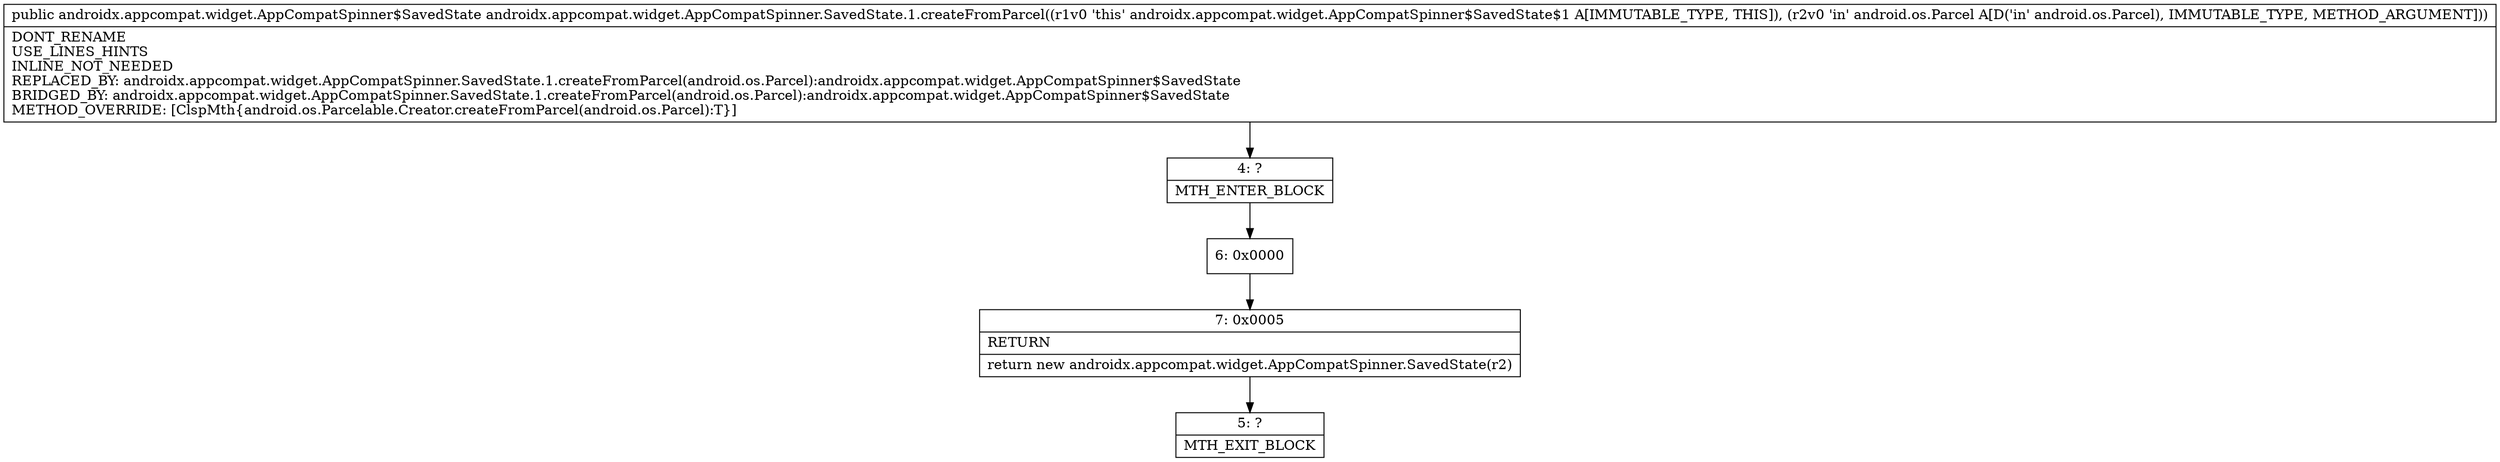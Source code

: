 digraph "CFG forandroidx.appcompat.widget.AppCompatSpinner.SavedState.1.createFromParcel(Landroid\/os\/Parcel;)Landroidx\/appcompat\/widget\/AppCompatSpinner$SavedState;" {
Node_4 [shape=record,label="{4\:\ ?|MTH_ENTER_BLOCK\l}"];
Node_6 [shape=record,label="{6\:\ 0x0000}"];
Node_7 [shape=record,label="{7\:\ 0x0005|RETURN\l|return new androidx.appcompat.widget.AppCompatSpinner.SavedState(r2)\l}"];
Node_5 [shape=record,label="{5\:\ ?|MTH_EXIT_BLOCK\l}"];
MethodNode[shape=record,label="{public androidx.appcompat.widget.AppCompatSpinner$SavedState androidx.appcompat.widget.AppCompatSpinner.SavedState.1.createFromParcel((r1v0 'this' androidx.appcompat.widget.AppCompatSpinner$SavedState$1 A[IMMUTABLE_TYPE, THIS]), (r2v0 'in' android.os.Parcel A[D('in' android.os.Parcel), IMMUTABLE_TYPE, METHOD_ARGUMENT]))  | DONT_RENAME\lUSE_LINES_HINTS\lINLINE_NOT_NEEDED\lREPLACED_BY: androidx.appcompat.widget.AppCompatSpinner.SavedState.1.createFromParcel(android.os.Parcel):androidx.appcompat.widget.AppCompatSpinner$SavedState\lBRIDGED_BY: androidx.appcompat.widget.AppCompatSpinner.SavedState.1.createFromParcel(android.os.Parcel):androidx.appcompat.widget.AppCompatSpinner$SavedState\lMETHOD_OVERRIDE: [ClspMth\{android.os.Parcelable.Creator.createFromParcel(android.os.Parcel):T\}]\l}"];
MethodNode -> Node_4;Node_4 -> Node_6;
Node_6 -> Node_7;
Node_7 -> Node_5;
}

